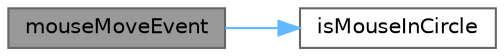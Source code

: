 digraph "mouseMoveEvent"
{
 // LATEX_PDF_SIZE
  bgcolor="transparent";
  edge [fontname=Helvetica,fontsize=10,labelfontname=Helvetica,labelfontsize=10];
  node [fontname=Helvetica,fontsize=10,shape=box,height=0.2,width=0.4];
  rankdir="LR";
  Node1 [id="Node000001",label="mouseMoveEvent",height=0.2,width=0.4,color="gray40", fillcolor="grey60", style="filled", fontcolor="black",tooltip="鼠标移动事件"];
  Node1 -> Node2 [id="edge1_Node000001_Node000002",color="steelblue1",style="solid",tooltip=" "];
  Node2 [id="Node000002",label="isMouseInCircle",height=0.2,width=0.4,color="grey40", fillcolor="white", style="filled",URL="$class_s_mask_widget.html#a9fdcb9a54f153521bcd341146aef9364",tooltip="判断鼠标是否在圆形内"];
}
